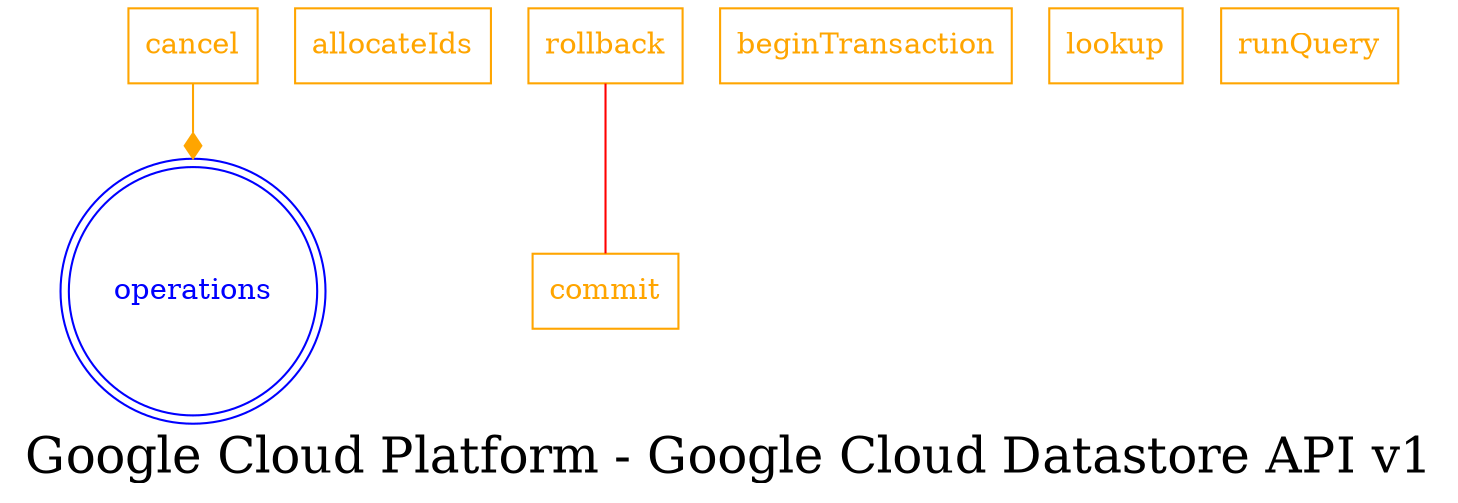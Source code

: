 digraph LexiconGraph {
graph[label="Google Cloud Platform - Google Cloud Datastore API v1", fontsize=24]
splines=true
"operations" [color=blue, fontcolor=blue, shape=doublecircle]
"allocateIds" [color=orange, fontcolor=orange, shape=box]
"rollback" [color=orange, fontcolor=orange, shape=box]
"beginTransaction" [color=orange, fontcolor=orange, shape=box]
"lookup" [color=orange, fontcolor=orange, shape=box]
"commit" [color=orange, fontcolor=orange, shape=box]
"rollback" -> "commit" [color=red, fontcolor=red, arrowhead=none, arrowtail=none]
"runQuery" [color=orange, fontcolor=orange, shape=box]
"cancel" [color=orange, fontcolor=orange, shape=box]
"cancel" -> "operations" [color=orange, fontcolor=orange, arrowhead=diamond, arrowtail=none]
}
